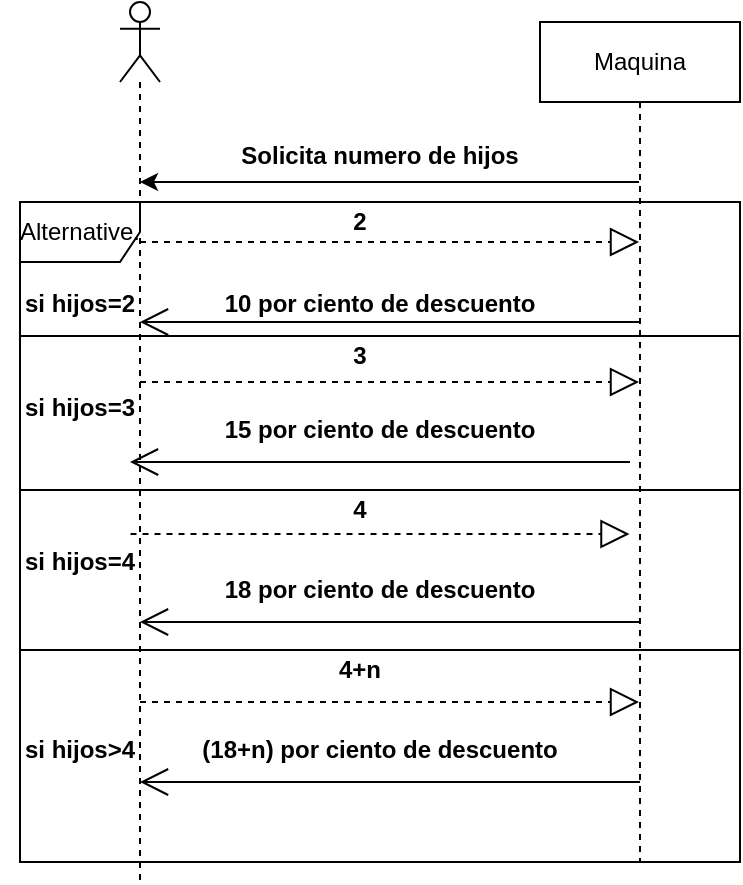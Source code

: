 <mxfile>
    <diagram id="n77RGuIToJNyRyF7SvC4" name="Página-1">
        <mxGraphModel dx="746" dy="312" grid="1" gridSize="10" guides="1" tooltips="1" connect="1" arrows="1" fold="1" page="1" pageScale="1" pageWidth="827" pageHeight="1169" math="0" shadow="0">
            <root>
                <mxCell id="0"/>
                <mxCell id="1" parent="0"/>
                <mxCell id="4" style="edgeStyle=none;html=1;" edge="1" parent="1" source="3" target="2">
                    <mxGeometry relative="1" as="geometry">
                        <mxPoint x="280" y="150" as="targetPoint"/>
                        <Array as="points">
                            <mxPoint x="140" y="110"/>
                            <mxPoint x="210" y="110"/>
                            <mxPoint x="260" y="110"/>
                        </Array>
                    </mxGeometry>
                </mxCell>
                <mxCell id="2" value="" style="shape=umlLifeline;participant=umlActor;perimeter=lifelinePerimeter;whiteSpace=wrap;html=1;container=1;collapsible=0;recursiveResize=0;verticalAlign=top;spacingTop=36;outlineConnect=0;" vertex="1" parent="1">
                    <mxGeometry x="100" y="20" width="20" height="440" as="geometry"/>
                </mxCell>
                <mxCell id="3" value="Maquina" style="shape=umlLifeline;perimeter=lifelinePerimeter;whiteSpace=wrap;html=1;container=1;collapsible=0;recursiveResize=0;outlineConnect=0;" vertex="1" parent="1">
                    <mxGeometry x="310" y="30" width="100" height="420" as="geometry"/>
                </mxCell>
                <mxCell id="12" value="" style="endArrow=open;endFill=1;endSize=12;html=1;" edge="1" parent="3">
                    <mxGeometry width="160" relative="1" as="geometry">
                        <mxPoint x="45" y="220" as="sourcePoint"/>
                        <mxPoint x="-205" y="220" as="targetPoint"/>
                        <Array as="points">
                            <mxPoint x="-54.5" y="220"/>
                        </Array>
                    </mxGeometry>
                </mxCell>
                <mxCell id="20" value="" style="endArrow=open;endFill=1;endSize=12;html=1;" edge="1" parent="3">
                    <mxGeometry width="160" relative="1" as="geometry">
                        <mxPoint x="50" y="380" as="sourcePoint"/>
                        <mxPoint x="-200" y="380" as="targetPoint"/>
                        <Array as="points">
                            <mxPoint x="-49.5" y="380"/>
                        </Array>
                    </mxGeometry>
                </mxCell>
                <mxCell id="5" value="Solicita numero de hijos&#10;" style="text;align=center;fontStyle=1;verticalAlign=middle;spacingLeft=3;spacingRight=3;strokeColor=none;rotatable=0;points=[[0,0.5],[1,0.5]];portConstraint=eastwest;" vertex="1" parent="1">
                    <mxGeometry x="190" y="90" width="80" height="26" as="geometry"/>
                </mxCell>
                <mxCell id="6" value="" style="endArrow=block;dashed=1;endFill=0;endSize=12;html=1;" edge="1" parent="1" target="3">
                    <mxGeometry width="160" relative="1" as="geometry">
                        <mxPoint x="110" y="140" as="sourcePoint"/>
                        <mxPoint x="270" y="140" as="targetPoint"/>
                    </mxGeometry>
                </mxCell>
                <mxCell id="7" value="2" style="text;align=center;fontStyle=1;verticalAlign=middle;spacingLeft=3;spacingRight=3;strokeColor=none;rotatable=0;points=[[0,0.5],[1,0.5]];portConstraint=eastwest;" vertex="1" parent="1">
                    <mxGeometry x="180" y="116" width="80" height="26" as="geometry"/>
                </mxCell>
                <mxCell id="8" value="" style="endArrow=open;endFill=1;endSize=12;html=1;" edge="1" parent="1" source="3" target="2">
                    <mxGeometry width="160" relative="1" as="geometry">
                        <mxPoint x="300" y="160" as="sourcePoint"/>
                        <mxPoint x="130" y="170" as="targetPoint"/>
                        <Array as="points">
                            <mxPoint x="260" y="180"/>
                        </Array>
                    </mxGeometry>
                </mxCell>
                <mxCell id="9" value="10 por ciento de descuento" style="text;align=center;fontStyle=1;verticalAlign=middle;spacingLeft=3;spacingRight=3;strokeColor=none;rotatable=0;points=[[0,0.5],[1,0.5]];portConstraint=eastwest;" vertex="1" parent="1">
                    <mxGeometry x="190" y="157" width="80" height="26" as="geometry"/>
                </mxCell>
                <mxCell id="10" value="" style="endArrow=block;dashed=1;endFill=0;endSize=12;html=1;" edge="1" parent="1" target="3">
                    <mxGeometry width="160" relative="1" as="geometry">
                        <mxPoint x="110" y="210" as="sourcePoint"/>
                        <mxPoint x="270" y="210" as="targetPoint"/>
                    </mxGeometry>
                </mxCell>
                <mxCell id="11" value="3" style="text;align=center;fontStyle=1;verticalAlign=middle;spacingLeft=3;spacingRight=3;strokeColor=none;rotatable=0;points=[[0,0.5],[1,0.5]];portConstraint=eastwest;" vertex="1" parent="1">
                    <mxGeometry x="180" y="183" width="80" height="26" as="geometry"/>
                </mxCell>
                <mxCell id="13" value="15 por ciento de descuento" style="text;align=center;fontStyle=1;verticalAlign=middle;spacingLeft=3;spacingRight=3;strokeColor=none;rotatable=0;points=[[0,0.5],[1,0.5]];portConstraint=eastwest;" vertex="1" parent="1">
                    <mxGeometry x="190" y="220" width="80" height="26" as="geometry"/>
                </mxCell>
                <mxCell id="14" value="" style="endArrow=block;dashed=1;endFill=0;endSize=12;html=1;fontStyle=1" edge="1" parent="1">
                    <mxGeometry width="160" relative="1" as="geometry">
                        <mxPoint x="105.25" y="286" as="sourcePoint"/>
                        <mxPoint x="354.75" y="286" as="targetPoint"/>
                    </mxGeometry>
                </mxCell>
                <mxCell id="15" value="4" style="text;align=center;fontStyle=1;verticalAlign=middle;spacingLeft=3;spacingRight=3;strokeColor=none;rotatable=0;points=[[0,0.5],[1,0.5]];portConstraint=eastwest;" vertex="1" parent="1">
                    <mxGeometry x="180" y="260" width="80" height="26" as="geometry"/>
                </mxCell>
                <mxCell id="16" value="" style="endArrow=open;endFill=1;endSize=12;html=1;" edge="1" parent="1">
                    <mxGeometry width="160" relative="1" as="geometry">
                        <mxPoint x="360" y="330" as="sourcePoint"/>
                        <mxPoint x="110" y="330" as="targetPoint"/>
                        <Array as="points">
                            <mxPoint x="260.5" y="330"/>
                        </Array>
                    </mxGeometry>
                </mxCell>
                <mxCell id="17" value="18 por ciento de descuento" style="text;align=center;fontStyle=1;verticalAlign=middle;spacingLeft=3;spacingRight=3;strokeColor=none;rotatable=0;points=[[0,0.5],[1,0.5]];portConstraint=eastwest;" vertex="1" parent="1">
                    <mxGeometry x="190" y="300" width="80" height="26" as="geometry"/>
                </mxCell>
                <mxCell id="18" value="" style="endArrow=block;dashed=1;endFill=0;endSize=12;html=1;fontStyle=1" edge="1" parent="1">
                    <mxGeometry width="160" relative="1" as="geometry">
                        <mxPoint x="110" y="370" as="sourcePoint"/>
                        <mxPoint x="359.5" y="370" as="targetPoint"/>
                    </mxGeometry>
                </mxCell>
                <mxCell id="19" value="4+n" style="text;align=center;fontStyle=1;verticalAlign=middle;spacingLeft=3;spacingRight=3;strokeColor=none;rotatable=0;points=[[0,0.5],[1,0.5]];portConstraint=eastwest;" vertex="1" parent="1">
                    <mxGeometry x="180" y="340" width="80" height="26" as="geometry"/>
                </mxCell>
                <mxCell id="21" value="(18+n) por ciento de descuento" style="text;align=center;fontStyle=1;verticalAlign=middle;spacingLeft=3;spacingRight=3;strokeColor=none;rotatable=0;points=[[0,0.5],[1,0.5]];portConstraint=eastwest;" vertex="1" parent="1">
                    <mxGeometry x="190" y="380" width="80" height="26" as="geometry"/>
                </mxCell>
                <mxCell id="22" value="Alternative." style="shape=umlFrame;whiteSpace=wrap;html=1;" vertex="1" parent="1">
                    <mxGeometry x="50" y="120" width="360" height="330" as="geometry"/>
                </mxCell>
                <mxCell id="23" value="" style="line;strokeWidth=1;fillColor=none;align=left;verticalAlign=middle;spacingTop=-1;spacingLeft=3;spacingRight=3;rotatable=0;labelPosition=right;points=[];portConstraint=eastwest;strokeColor=inherit;" vertex="1" parent="1">
                    <mxGeometry x="50" y="183" width="360" height="8" as="geometry"/>
                </mxCell>
                <mxCell id="24" value="" style="line;strokeWidth=1;fillColor=none;align=left;verticalAlign=middle;spacingTop=-1;spacingLeft=3;spacingRight=3;rotatable=0;labelPosition=right;points=[];portConstraint=eastwest;strokeColor=inherit;" vertex="1" parent="1">
                    <mxGeometry x="50" y="260" width="360" height="8" as="geometry"/>
                </mxCell>
                <mxCell id="25" value="" style="line;strokeWidth=1;fillColor=none;align=left;verticalAlign=middle;spacingTop=-1;spacingLeft=3;spacingRight=3;rotatable=0;labelPosition=right;points=[];portConstraint=eastwest;strokeColor=inherit;" vertex="1" parent="1">
                    <mxGeometry x="50" y="340" width="360" height="8" as="geometry"/>
                </mxCell>
                <mxCell id="27" value="si hijos=2" style="text;align=center;fontStyle=1;verticalAlign=middle;spacingLeft=3;spacingRight=3;strokeColor=none;rotatable=0;points=[[0,0.5],[1,0.5]];portConstraint=eastwest;" vertex="1" parent="1">
                    <mxGeometry x="40" y="157" width="80" height="26" as="geometry"/>
                </mxCell>
                <mxCell id="28" value="si hijos=3" style="text;align=center;fontStyle=1;verticalAlign=middle;spacingLeft=3;spacingRight=3;strokeColor=none;rotatable=0;points=[[0,0.5],[1,0.5]];portConstraint=eastwest;" vertex="1" parent="1">
                    <mxGeometry x="40" y="209" width="80" height="26" as="geometry"/>
                </mxCell>
                <mxCell id="29" value="si hijos=4" style="text;align=center;fontStyle=1;verticalAlign=middle;spacingLeft=3;spacingRight=3;strokeColor=none;rotatable=0;points=[[0,0.5],[1,0.5]];portConstraint=eastwest;" vertex="1" parent="1">
                    <mxGeometry x="40" y="286" width="80" height="26" as="geometry"/>
                </mxCell>
                <mxCell id="30" value="si hijos&gt;4" style="text;align=center;fontStyle=1;verticalAlign=middle;spacingLeft=3;spacingRight=3;strokeColor=none;rotatable=0;points=[[0,0.5],[1,0.5]];portConstraint=eastwest;" vertex="1" parent="1">
                    <mxGeometry x="40" y="380" width="80" height="26" as="geometry"/>
                </mxCell>
            </root>
        </mxGraphModel>
    </diagram>
</mxfile>